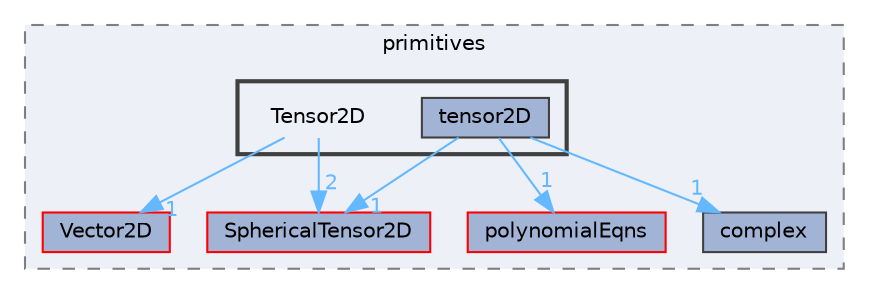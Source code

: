 digraph "src/OpenFOAM/primitives/Tensor2D"
{
 // LATEX_PDF_SIZE
  bgcolor="transparent";
  edge [fontname=Helvetica,fontsize=10,labelfontname=Helvetica,labelfontsize=10];
  node [fontname=Helvetica,fontsize=10,shape=box,height=0.2,width=0.4];
  compound=true
  subgraph clusterdir_3e50f45338116b169052b428016851aa {
    graph [ bgcolor="#edf0f7", pencolor="grey50", label="primitives", fontname=Helvetica,fontsize=10 style="filled,dashed", URL="dir_3e50f45338116b169052b428016851aa.html",tooltip=""]
  dir_03cbbdc57deccee747de3682b626c91e [label="SphericalTensor2D", fillcolor="#a2b4d6", color="red", style="filled", URL="dir_03cbbdc57deccee747de3682b626c91e.html",tooltip=""];
  dir_974ac155d7c04ce7d59446545c00b04b [label="Vector2D", fillcolor="#a2b4d6", color="red", style="filled", URL="dir_974ac155d7c04ce7d59446545c00b04b.html",tooltip=""];
  dir_ea22b97d585b581f8109179e40307995 [label="polynomialEqns", fillcolor="#a2b4d6", color="red", style="filled", URL="dir_ea22b97d585b581f8109179e40307995.html",tooltip=""];
  dir_9b55caa1365775a4268140b8f5b75f1d [label="complex", fillcolor="#a2b4d6", color="grey25", style="filled", URL="dir_9b55caa1365775a4268140b8f5b75f1d.html",tooltip=""];
  subgraph clusterdir_af3b3c32572abb73a47caea053f82d3c {
    graph [ bgcolor="#edf0f7", pencolor="grey25", label="", fontname=Helvetica,fontsize=10 style="filled,bold", URL="dir_af3b3c32572abb73a47caea053f82d3c.html",tooltip=""]
    dir_af3b3c32572abb73a47caea053f82d3c [shape=plaintext, label="Tensor2D"];
  dir_71c358aaca74482d6c1f86c25a6ef8b3 [label="tensor2D", fillcolor="#a2b4d6", color="grey25", style="filled", URL="dir_71c358aaca74482d6c1f86c25a6ef8b3.html",tooltip=""];
  }
  }
  dir_af3b3c32572abb73a47caea053f82d3c->dir_03cbbdc57deccee747de3682b626c91e [headlabel="2", labeldistance=1.5 headhref="dir_003982_003707.html" href="dir_003982_003707.html" color="steelblue1" fontcolor="steelblue1"];
  dir_af3b3c32572abb73a47caea053f82d3c->dir_974ac155d7c04ce7d59446545c00b04b [headlabel="1", labeldistance=1.5 headhref="dir_003982_004259.html" href="dir_003982_004259.html" color="steelblue1" fontcolor="steelblue1"];
  dir_71c358aaca74482d6c1f86c25a6ef8b3->dir_03cbbdc57deccee747de3682b626c91e [headlabel="1", labeldistance=1.5 headhref="dir_003983_003707.html" href="dir_003983_003707.html" color="steelblue1" fontcolor="steelblue1"];
  dir_71c358aaca74482d6c1f86c25a6ef8b3->dir_9b55caa1365775a4268140b8f5b75f1d [headlabel="1", labeldistance=1.5 headhref="dir_003983_000571.html" href="dir_003983_000571.html" color="steelblue1" fontcolor="steelblue1"];
  dir_71c358aaca74482d6c1f86c25a6ef8b3->dir_ea22b97d585b581f8109179e40307995 [headlabel="1", labeldistance=1.5 headhref="dir_003983_002993.html" href="dir_003983_002993.html" color="steelblue1" fontcolor="steelblue1"];
}
